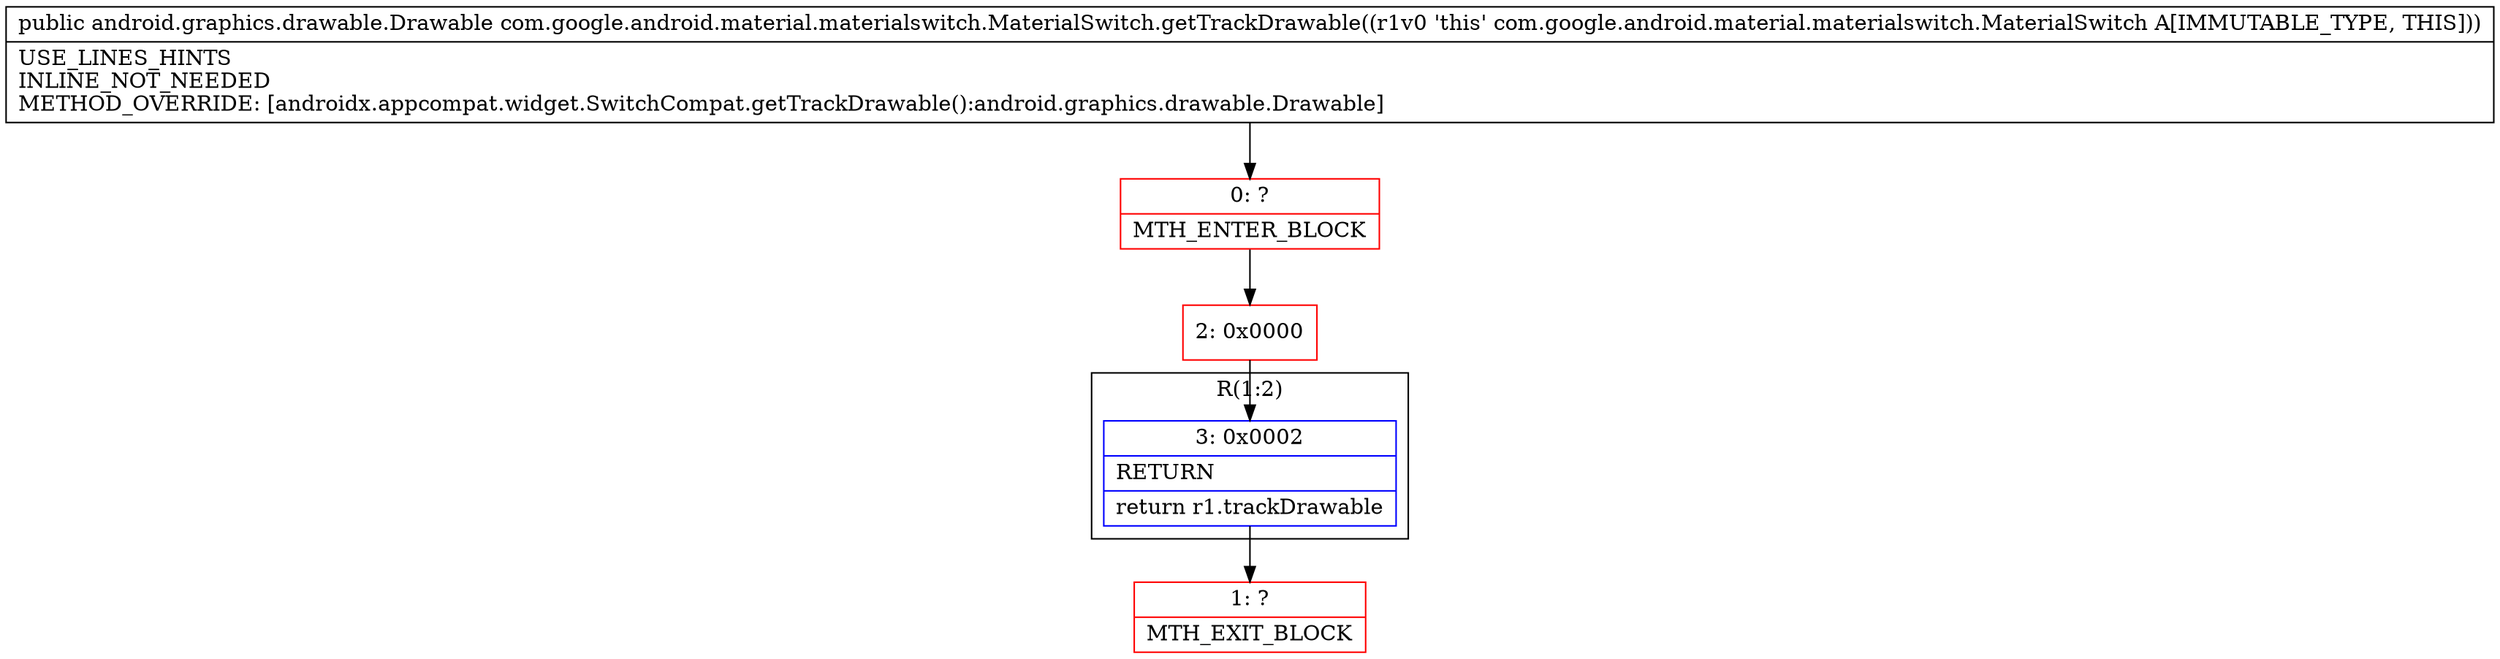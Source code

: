 digraph "CFG forcom.google.android.material.materialswitch.MaterialSwitch.getTrackDrawable()Landroid\/graphics\/drawable\/Drawable;" {
subgraph cluster_Region_1094078517 {
label = "R(1:2)";
node [shape=record,color=blue];
Node_3 [shape=record,label="{3\:\ 0x0002|RETURN\l|return r1.trackDrawable\l}"];
}
Node_0 [shape=record,color=red,label="{0\:\ ?|MTH_ENTER_BLOCK\l}"];
Node_2 [shape=record,color=red,label="{2\:\ 0x0000}"];
Node_1 [shape=record,color=red,label="{1\:\ ?|MTH_EXIT_BLOCK\l}"];
MethodNode[shape=record,label="{public android.graphics.drawable.Drawable com.google.android.material.materialswitch.MaterialSwitch.getTrackDrawable((r1v0 'this' com.google.android.material.materialswitch.MaterialSwitch A[IMMUTABLE_TYPE, THIS]))  | USE_LINES_HINTS\lINLINE_NOT_NEEDED\lMETHOD_OVERRIDE: [androidx.appcompat.widget.SwitchCompat.getTrackDrawable():android.graphics.drawable.Drawable]\l}"];
MethodNode -> Node_0;Node_3 -> Node_1;
Node_0 -> Node_2;
Node_2 -> Node_3;
}

